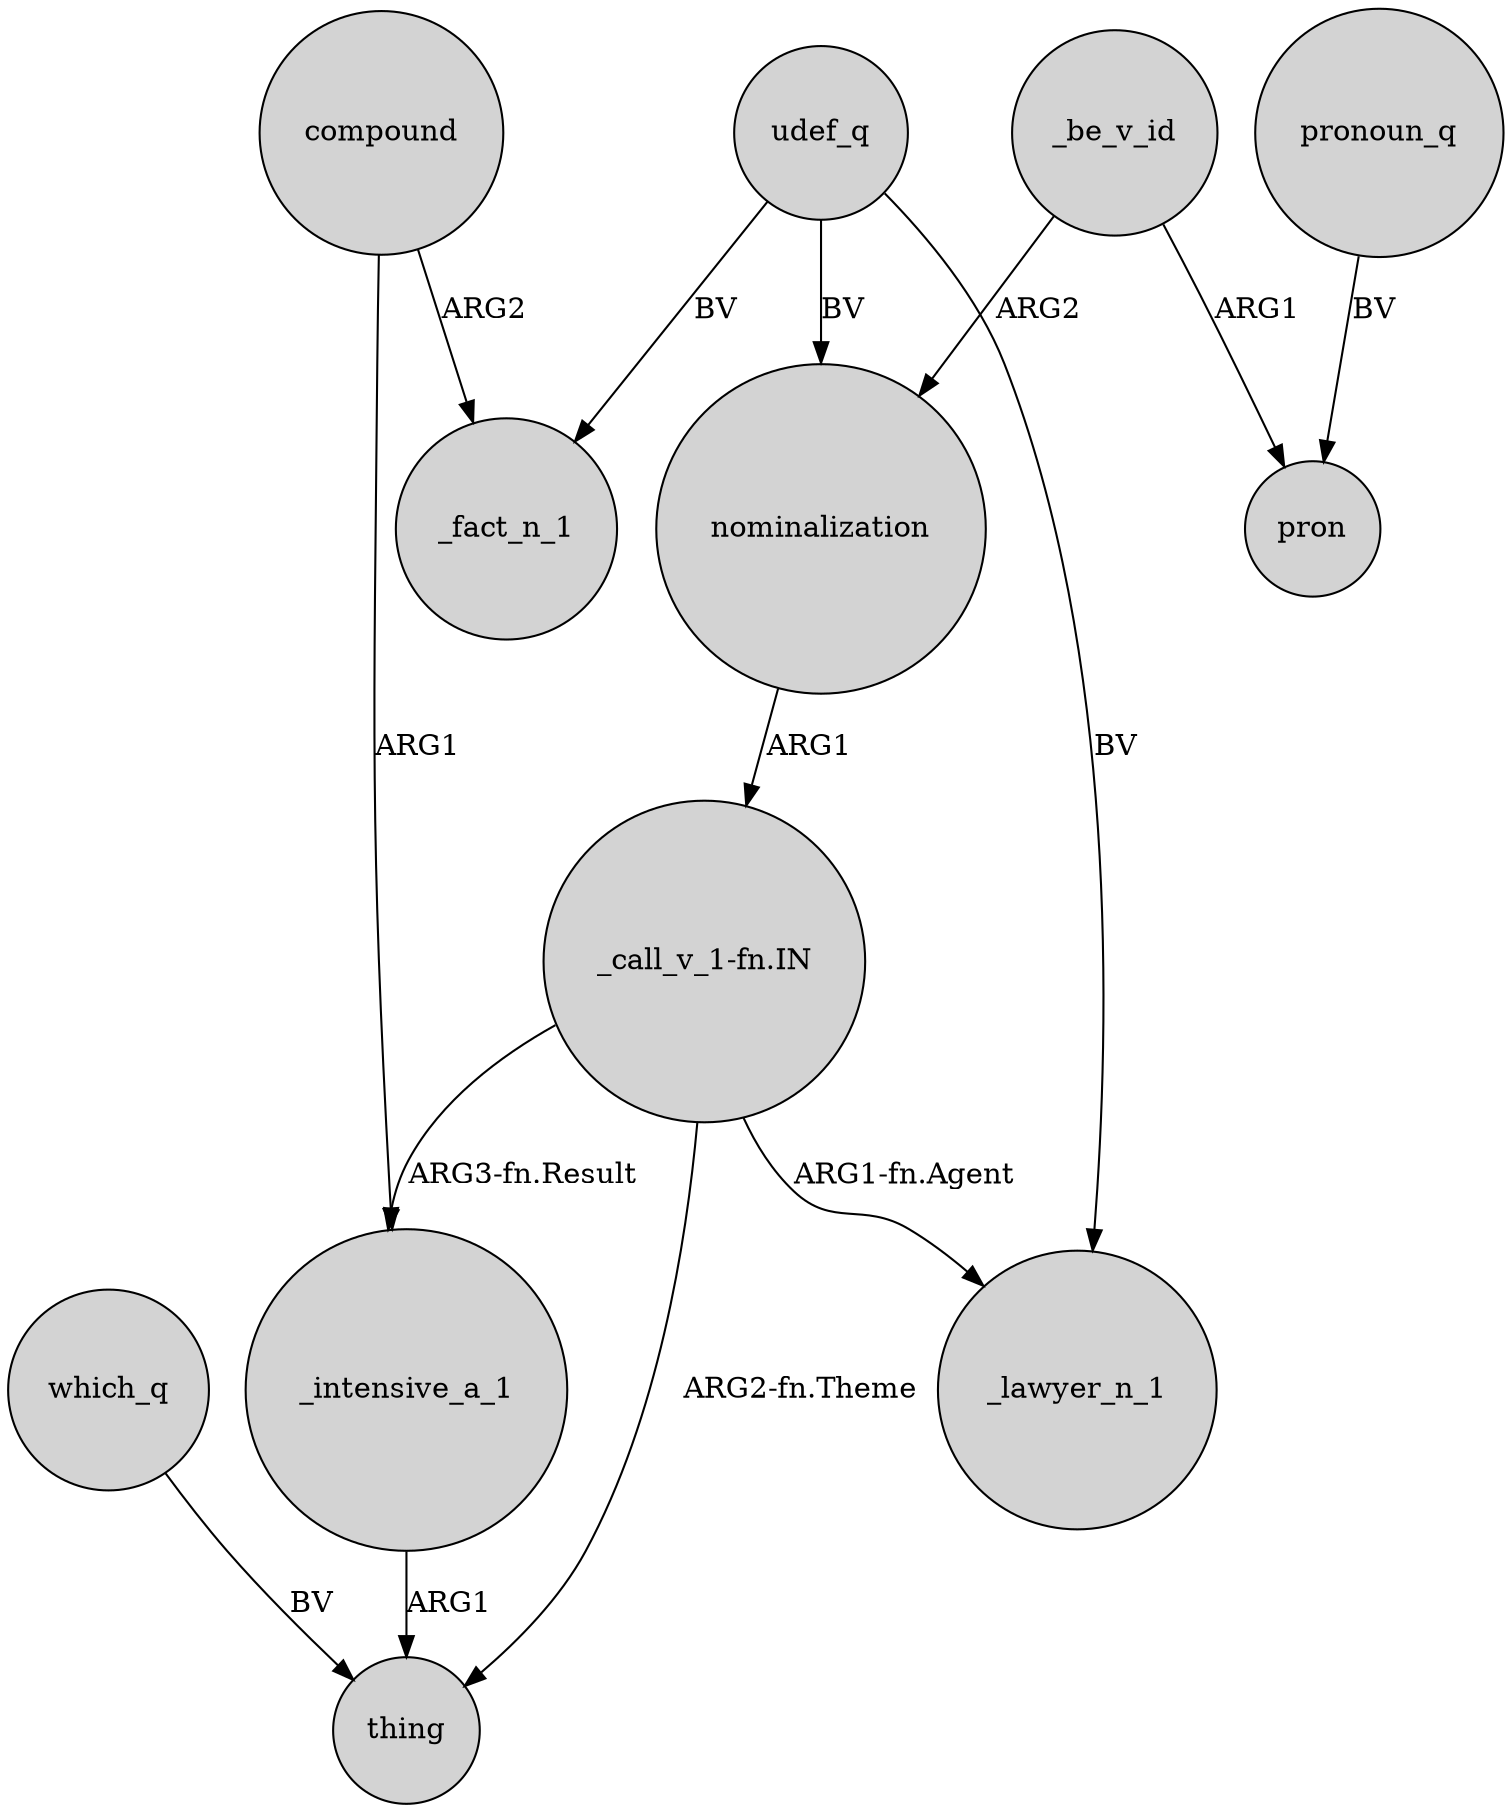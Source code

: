 digraph {
	node [shape=circle style=filled]
	nominalization -> "_call_v_1-fn.IN" [label=ARG1]
	_intensive_a_1 -> thing [label=ARG1]
	udef_q -> _lawyer_n_1 [label=BV]
	compound -> _fact_n_1 [label=ARG2]
	_be_v_id -> pron [label=ARG1]
	"_call_v_1-fn.IN" -> _intensive_a_1 [label="ARG3-fn.Result"]
	_be_v_id -> nominalization [label=ARG2]
	"_call_v_1-fn.IN" -> _lawyer_n_1 [label="ARG1-fn.Agent"]
	"_call_v_1-fn.IN" -> thing [label="ARG2-fn.Theme"]
	udef_q -> _fact_n_1 [label=BV]
	udef_q -> nominalization [label=BV]
	compound -> _intensive_a_1 [label=ARG1]
	which_q -> thing [label=BV]
	pronoun_q -> pron [label=BV]
}
